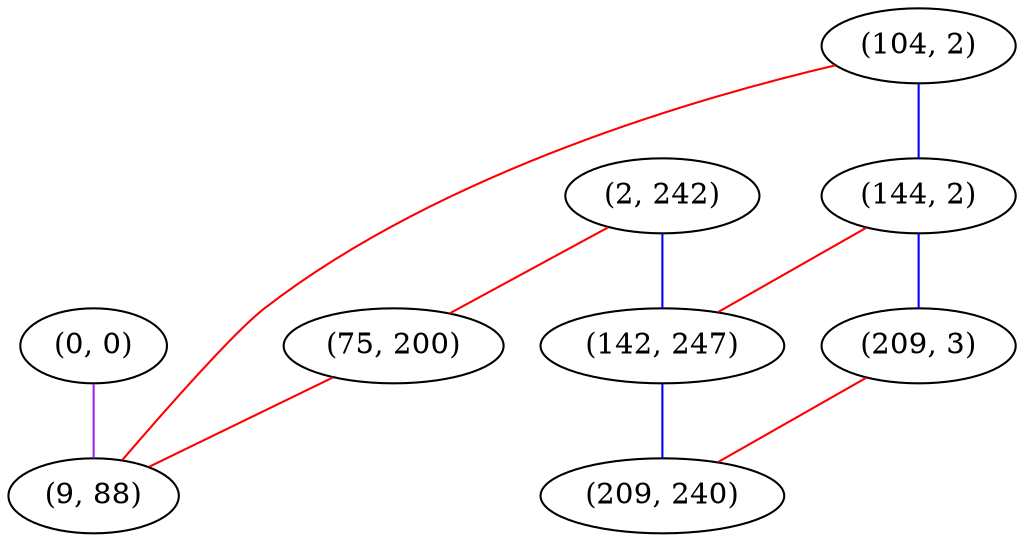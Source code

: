 graph "" {
"(0, 0)";
"(104, 2)";
"(2, 242)";
"(75, 200)";
"(144, 2)";
"(209, 3)";
"(9, 88)";
"(142, 247)";
"(209, 240)";
"(0, 0)" -- "(9, 88)"  [color=purple, key=0, weight=4];
"(104, 2)" -- "(9, 88)"  [color=red, key=0, weight=1];
"(104, 2)" -- "(144, 2)"  [color=blue, key=0, weight=3];
"(2, 242)" -- "(75, 200)"  [color=red, key=0, weight=1];
"(2, 242)" -- "(142, 247)"  [color=blue, key=0, weight=3];
"(75, 200)" -- "(9, 88)"  [color=red, key=0, weight=1];
"(144, 2)" -- "(209, 3)"  [color=blue, key=0, weight=3];
"(144, 2)" -- "(142, 247)"  [color=red, key=0, weight=1];
"(209, 3)" -- "(209, 240)"  [color=red, key=0, weight=1];
"(142, 247)" -- "(209, 240)"  [color=blue, key=0, weight=3];
}
